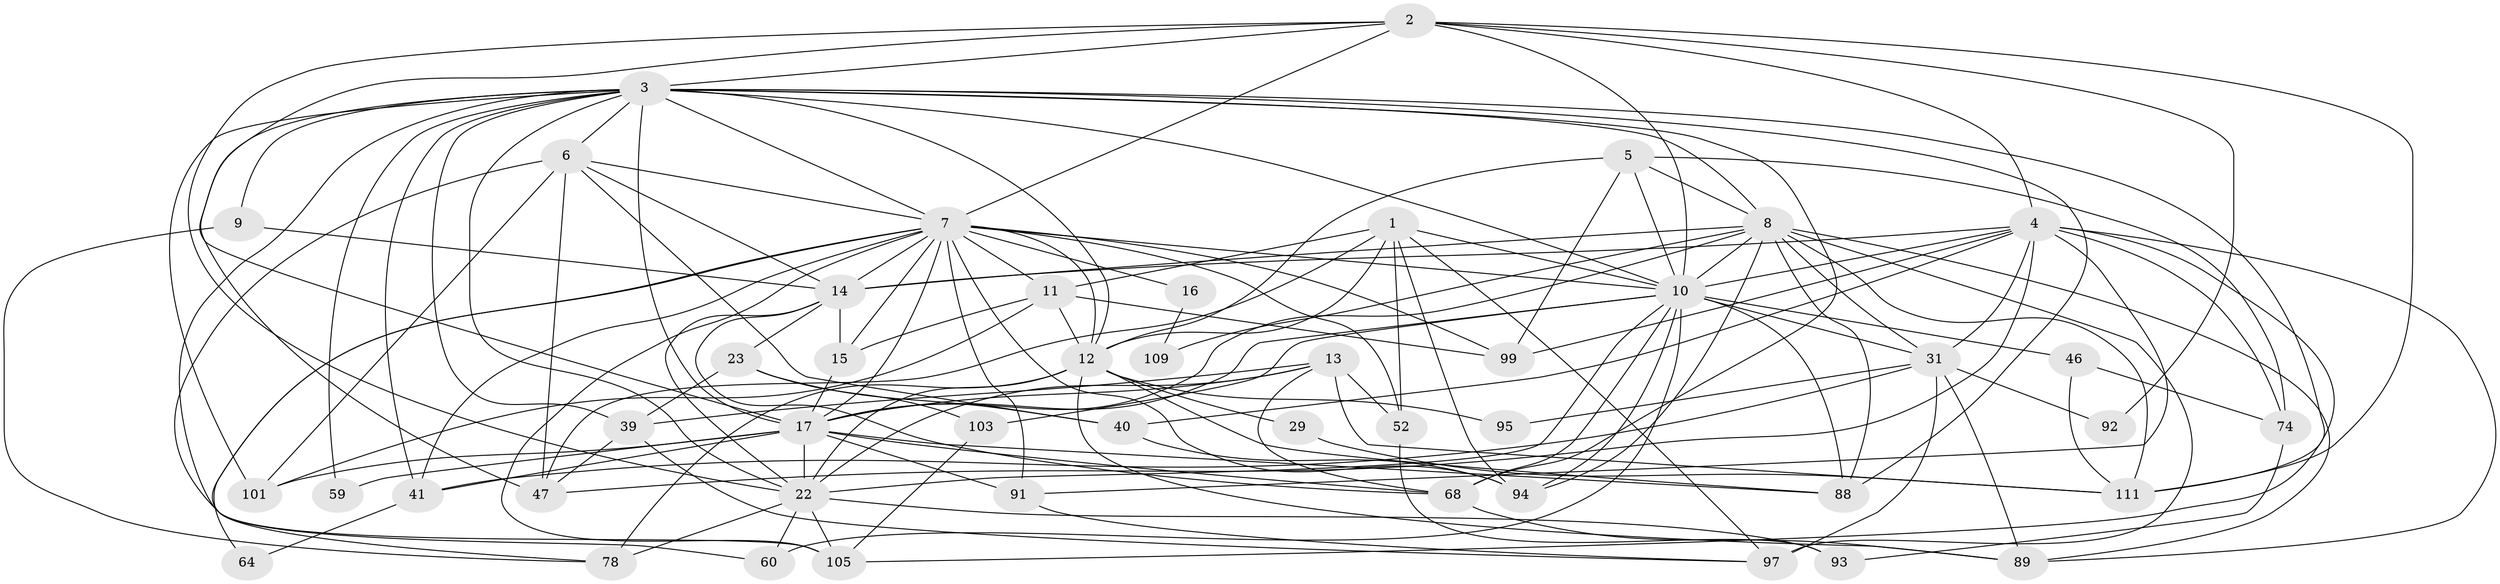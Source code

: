 // original degree distribution, {2: 0.17796610169491525, 3: 0.2542372881355932, 6: 0.07627118644067797, 5: 0.2033898305084746, 4: 0.211864406779661, 7: 0.05084745762711865, 8: 0.025423728813559324}
// Generated by graph-tools (version 1.1) at 2025/18/03/04/25 18:18:48]
// undirected, 47 vertices, 142 edges
graph export_dot {
graph [start="1"]
  node [color=gray90,style=filled];
  1 [super="+43"];
  2 [super="+21"];
  3 [super="+53+67"];
  4 [super="+27+32"];
  5 [super="+48"];
  6 [super="+45"];
  7 [super="+76+20+33"];
  8 [super="+44+18+42"];
  9;
  10 [super="+71+19+30"];
  11 [super="+57"];
  12 [super="+26+86+106+79"];
  13 [super="+61+54+28"];
  14 [super="+72+49"];
  15;
  16;
  17 [super="+116+38+63"];
  22 [super="+25+24+34"];
  23 [super="+107"];
  29;
  31 [super="+69+56+36"];
  39;
  40;
  41 [super="+102"];
  46;
  47 [super="+75"];
  52 [super="+82"];
  59;
  60;
  64;
  68;
  74;
  78;
  88;
  89;
  91;
  92;
  93;
  94;
  95;
  97 [super="+113"];
  99;
  101;
  103;
  105;
  109;
  111;
  1 -- 94;
  1 -- 97;
  1 -- 11;
  1 -- 47;
  1 -- 10;
  1 -- 12 [weight=2];
  1 -- 52;
  2 -- 92;
  2 -- 111;
  2 -- 3;
  2 -- 17;
  2 -- 4;
  2 -- 7;
  2 -- 10;
  2 -- 22;
  3 -- 68;
  3 -- 101;
  3 -- 39;
  3 -- 9;
  3 -- 105;
  3 -- 59;
  3 -- 47;
  3 -- 111;
  3 -- 88;
  3 -- 17 [weight=2];
  3 -- 41;
  3 -- 8;
  3 -- 6;
  3 -- 22 [weight=2];
  3 -- 7;
  3 -- 10 [weight=2];
  3 -- 12;
  4 -- 14;
  4 -- 40;
  4 -- 91;
  4 -- 31 [weight=2];
  4 -- 47;
  4 -- 99;
  4 -- 105;
  4 -- 74;
  4 -- 89;
  4 -- 10 [weight=2];
  5 -- 99;
  5 -- 8;
  5 -- 74;
  5 -- 12;
  5 -- 10;
  6 -- 101 [weight=2];
  6 -- 60;
  6 -- 47;
  6 -- 40;
  6 -- 7;
  6 -- 14;
  7 -- 12 [weight=2];
  7 -- 14 [weight=2];
  7 -- 41;
  7 -- 105;
  7 -- 15;
  7 -- 94;
  7 -- 10;
  7 -- 64;
  7 -- 99;
  7 -- 11;
  7 -- 78;
  7 -- 16 [weight=2];
  7 -- 17 [weight=2];
  7 -- 52;
  7 -- 91;
  8 -- 89;
  8 -- 97 [weight=2];
  8 -- 31 [weight=4];
  8 -- 10 [weight=2];
  8 -- 109;
  8 -- 94;
  8 -- 14;
  8 -- 17;
  8 -- 88;
  8 -- 111;
  9 -- 78;
  9 -- 14;
  10 -- 103;
  10 -- 68;
  10 -- 46;
  10 -- 17;
  10 -- 60;
  10 -- 31 [weight=2];
  10 -- 22 [weight=2];
  10 -- 88;
  10 -- 94;
  11 -- 99;
  11 -- 101;
  11 -- 15;
  11 -- 12;
  12 -- 89;
  12 -- 88;
  12 -- 29;
  12 -- 78;
  12 -- 95;
  12 -- 22;
  13 -- 111;
  13 -- 39;
  13 -- 68;
  13 -- 22;
  13 -- 17;
  13 -- 52;
  14 -- 68;
  14 -- 15;
  14 -- 23;
  14 -- 22;
  15 -- 17;
  16 -- 109;
  17 -- 91;
  17 -- 88;
  17 -- 101;
  17 -- 59;
  17 -- 68;
  17 -- 22;
  17 -- 41;
  22 -- 78;
  22 -- 60;
  22 -- 93;
  22 -- 105;
  23 -- 40;
  23 -- 103;
  23 -- 39;
  29 -- 111;
  31 -- 97;
  31 -- 95;
  31 -- 89;
  31 -- 92;
  31 -- 41;
  39 -- 97;
  39 -- 47;
  40 -- 94;
  41 -- 64;
  46 -- 111;
  46 -- 74;
  52 -- 93;
  68 -- 89;
  74 -- 93;
  91 -- 97;
  103 -- 105;
}
